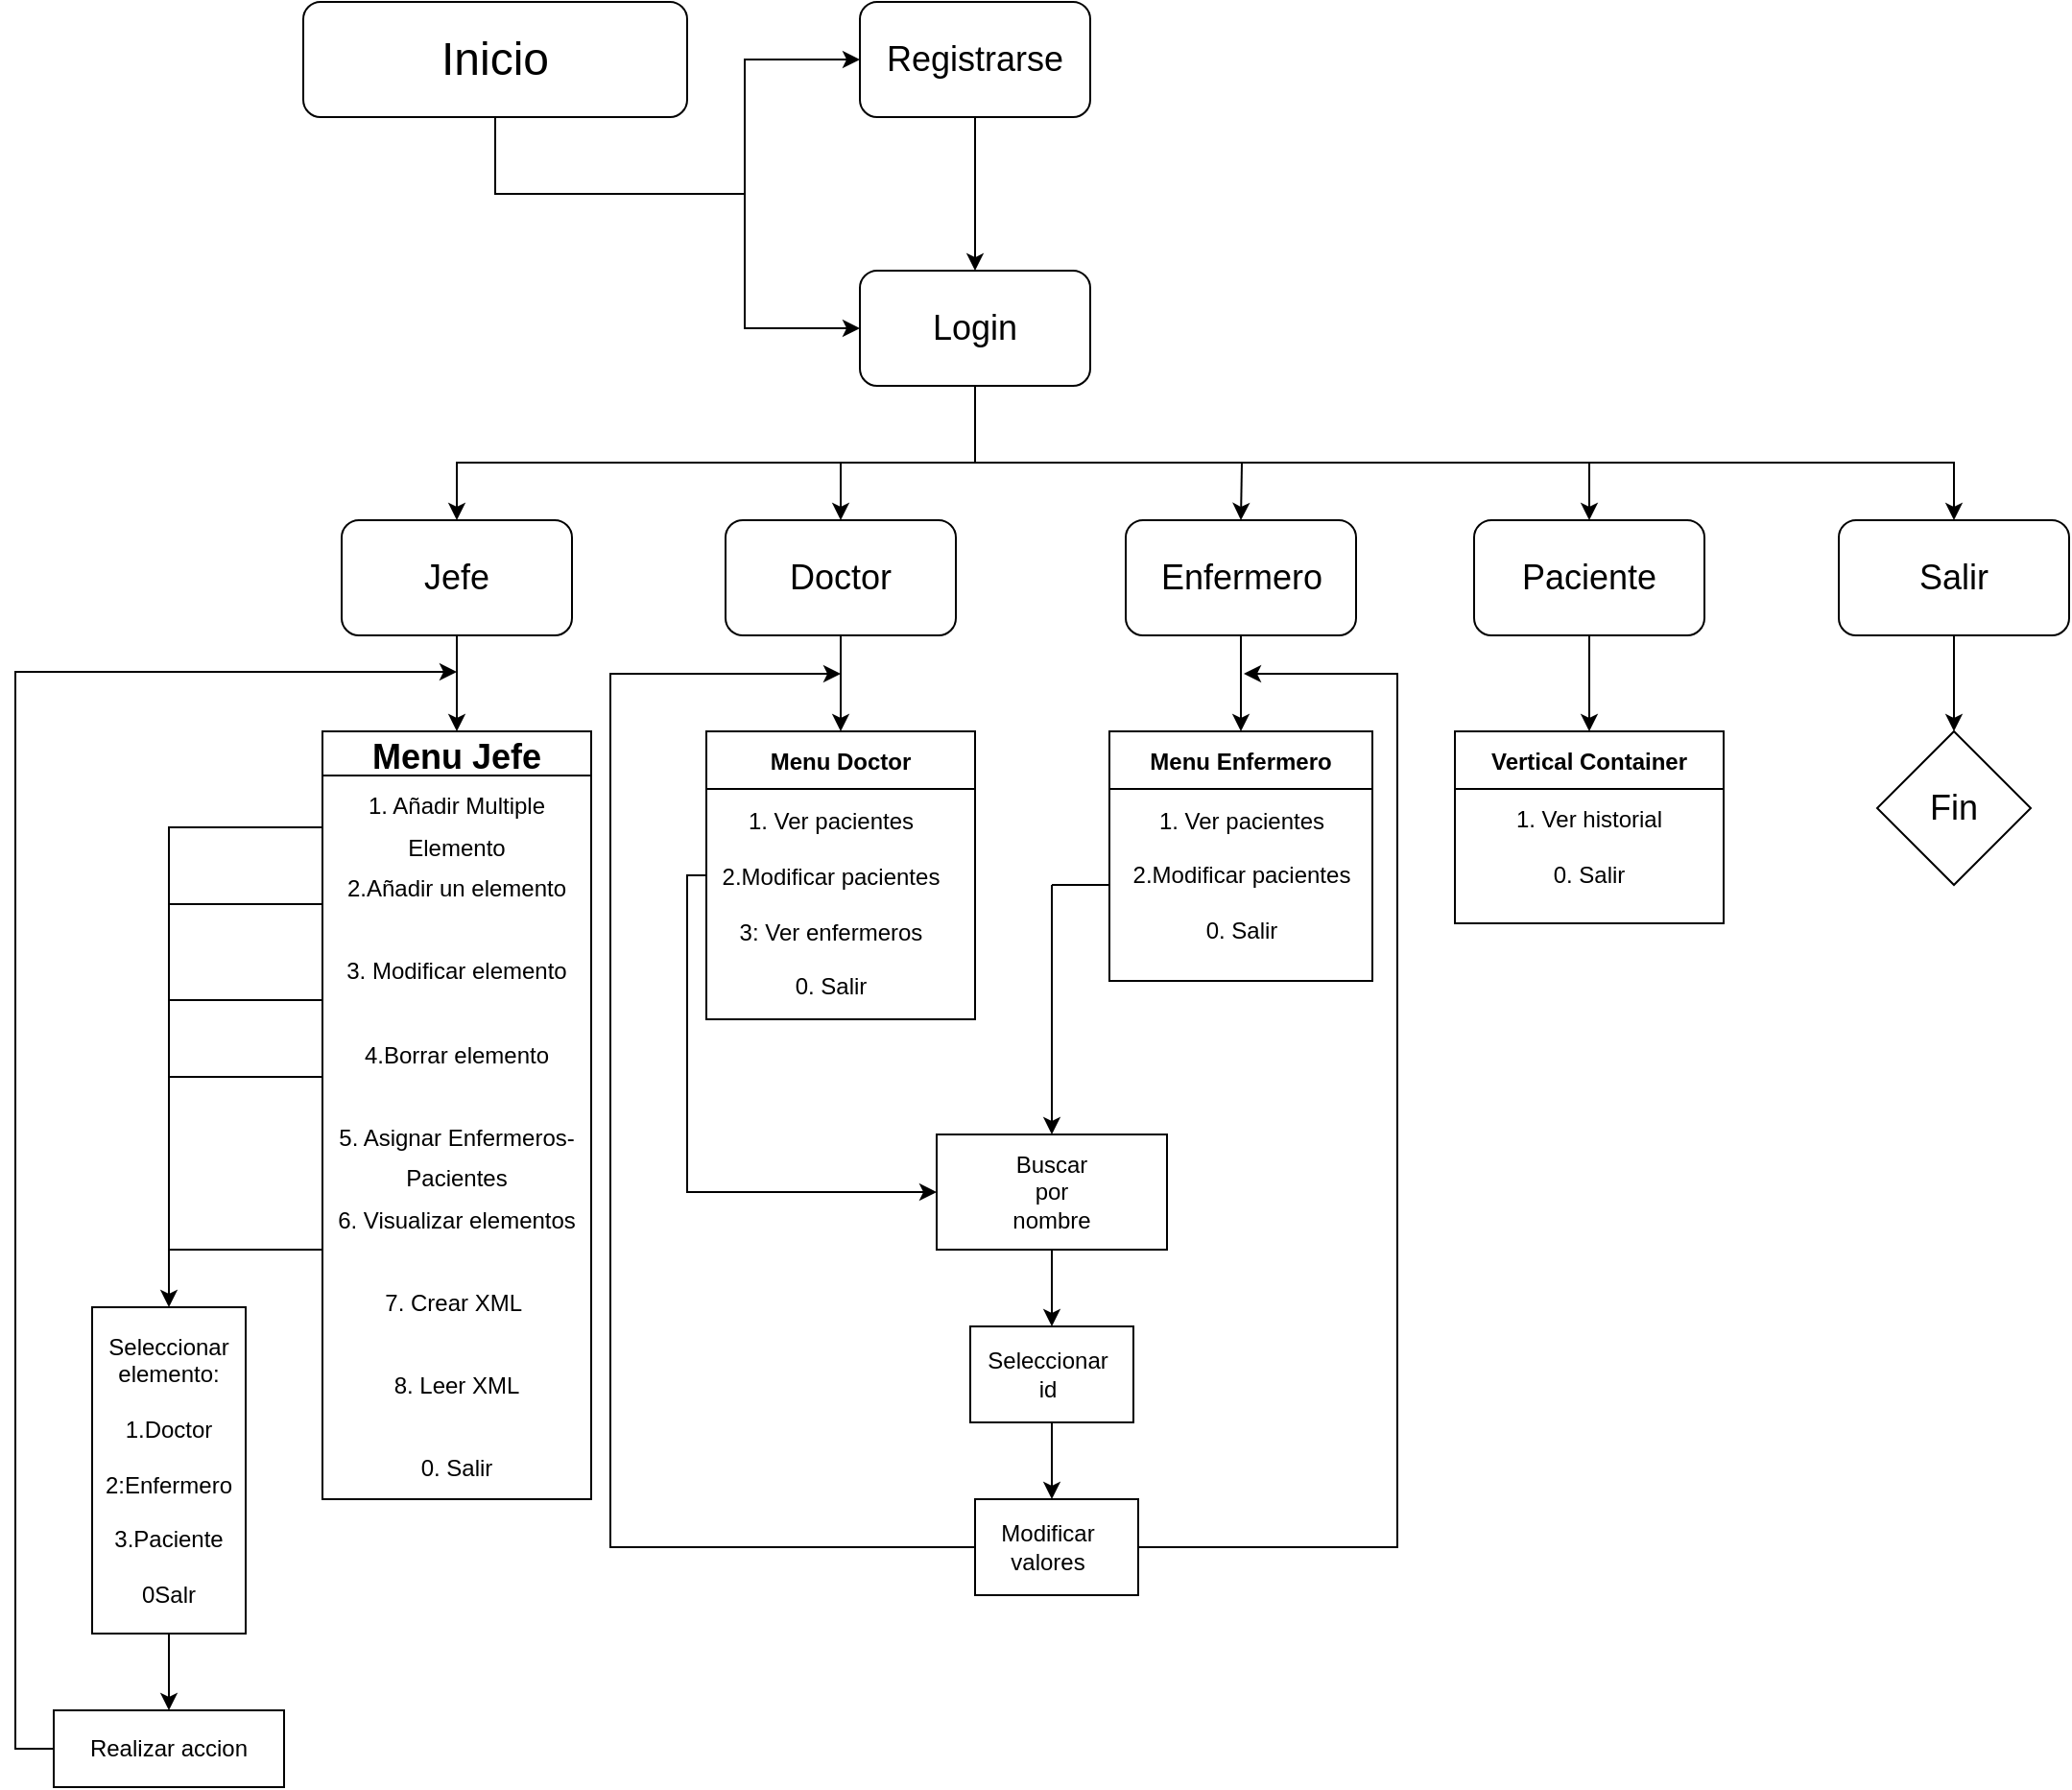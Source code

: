 <mxfile compressed="true" version="16.5.1" type="device"><diagram id="cNf9Y46AoSaL_wzR61jN" name="Página-1"><mxGraphModel dx="1108" dy="593" grid="1" gridSize="10" guides="1" tooltips="1" connect="1" arrows="1" fold="1" page="1" pageScale="1" pageWidth="827" pageHeight="1169" math="0" shadow="0"><root><mxCell id="0"/><mxCell id="1" parent="0"/><mxCell id="agUCCHFehktwNETPoNWf-1" value="" style="rounded=1;whiteSpace=wrap;html=1;" parent="1" vertex="1"><mxGeometry x="170" y="20" width="200" height="60" as="geometry"/></mxCell><mxCell id="agUCCHFehktwNETPoNWf-2" value="" style="rounded=1;whiteSpace=wrap;html=1;" parent="1" vertex="1"><mxGeometry x="460" y="160" width="120" height="60" as="geometry"/></mxCell><mxCell id="agUCCHFehktwNETPoNWf-3" value="" style="rounded=1;whiteSpace=wrap;html=1;" parent="1" vertex="1"><mxGeometry x="460" y="20" width="120" height="60" as="geometry"/></mxCell><mxCell id="agUCCHFehktwNETPoNWf-6" value="" style="rounded=1;whiteSpace=wrap;html=1;" parent="1" vertex="1"><mxGeometry x="190" y="290" width="120" height="60" as="geometry"/></mxCell><mxCell id="agUCCHFehktwNETPoNWf-7" value="" style="rounded=1;whiteSpace=wrap;html=1;" parent="1" vertex="1"><mxGeometry x="390" y="290" width="120" height="60" as="geometry"/></mxCell><mxCell id="agUCCHFehktwNETPoNWf-8" value="" style="rounded=1;whiteSpace=wrap;html=1;" parent="1" vertex="1"><mxGeometry x="598.5" y="290" width="120" height="60" as="geometry"/></mxCell><mxCell id="agUCCHFehktwNETPoNWf-9" value="" style="rounded=1;whiteSpace=wrap;html=1;" parent="1" vertex="1"><mxGeometry x="780" y="290" width="120" height="60" as="geometry"/></mxCell><mxCell id="agUCCHFehktwNETPoNWf-10" value="&lt;font style=&quot;font-size: 24px&quot;&gt;Inicio&lt;/font&gt;" style="text;html=1;strokeColor=none;fillColor=none;align=center;verticalAlign=middle;whiteSpace=wrap;rounded=0;" parent="1" vertex="1"><mxGeometry x="220" y="27.5" width="100" height="45" as="geometry"/></mxCell><mxCell id="agUCCHFehktwNETPoNWf-11" value="&lt;font style=&quot;font-size: 18px&quot;&gt;Registrarse&lt;/font&gt;" style="text;html=1;strokeColor=none;fillColor=none;align=center;verticalAlign=middle;whiteSpace=wrap;rounded=0;" parent="1" vertex="1"><mxGeometry x="470" y="27.5" width="100" height="45" as="geometry"/></mxCell><mxCell id="agUCCHFehktwNETPoNWf-13" value="&lt;font style=&quot;font-size: 18px&quot;&gt;Login&lt;br&gt;&lt;/font&gt;" style="text;html=1;strokeColor=none;fillColor=none;align=center;verticalAlign=middle;whiteSpace=wrap;rounded=0;" parent="1" vertex="1"><mxGeometry x="470" y="167.5" width="100" height="45" as="geometry"/></mxCell><mxCell id="agUCCHFehktwNETPoNWf-14" value="&lt;font style=&quot;font-size: 18px&quot;&gt;Paciente&lt;br&gt;&lt;/font&gt;" style="text;html=1;strokeColor=none;fillColor=none;align=center;verticalAlign=middle;whiteSpace=wrap;rounded=0;" parent="1" vertex="1"><mxGeometry x="790" y="297.5" width="100" height="45" as="geometry"/></mxCell><mxCell id="agUCCHFehktwNETPoNWf-15" value="&lt;font style=&quot;font-size: 18px&quot;&gt;Enfermero&lt;br&gt;&lt;/font&gt;" style="text;html=1;strokeColor=none;fillColor=none;align=center;verticalAlign=middle;whiteSpace=wrap;rounded=0;" parent="1" vertex="1"><mxGeometry x="608.5" y="297.5" width="100" height="45" as="geometry"/></mxCell><mxCell id="agUCCHFehktwNETPoNWf-16" value="&lt;font style=&quot;font-size: 18px&quot;&gt;Doctor&lt;br&gt;&lt;/font&gt;" style="text;html=1;strokeColor=none;fillColor=none;align=center;verticalAlign=middle;whiteSpace=wrap;rounded=0;" parent="1" vertex="1"><mxGeometry x="400" y="297.5" width="100" height="45" as="geometry"/></mxCell><mxCell id="agUCCHFehktwNETPoNWf-17" value="&lt;font style=&quot;font-size: 18px&quot;&gt;Jefe&lt;br&gt;&lt;/font&gt;" style="text;html=1;strokeColor=none;fillColor=none;align=center;verticalAlign=middle;whiteSpace=wrap;rounded=0;" parent="1" vertex="1"><mxGeometry x="200" y="297.5" width="100" height="45" as="geometry"/></mxCell><mxCell id="agUCCHFehktwNETPoNWf-18" value="" style="endArrow=classic;html=1;rounded=0;fontSize=18;exitX=0.5;exitY=1;exitDx=0;exitDy=0;entryX=0;entryY=0.5;entryDx=0;entryDy=0;" parent="1" source="agUCCHFehktwNETPoNWf-1" target="agUCCHFehktwNETPoNWf-2" edge="1"><mxGeometry width="50" height="50" relative="1" as="geometry"><mxPoint x="540" y="400" as="sourcePoint"/><mxPoint x="590" y="350" as="targetPoint"/><Array as="points"><mxPoint x="270" y="120"/><mxPoint x="400" y="120"/><mxPoint x="400" y="190"/></Array></mxGeometry></mxCell><mxCell id="agUCCHFehktwNETPoNWf-19" value="" style="endArrow=classic;html=1;rounded=0;fontSize=18;entryX=0;entryY=0.5;entryDx=0;entryDy=0;" parent="1" target="agUCCHFehktwNETPoNWf-3" edge="1"><mxGeometry width="50" height="50" relative="1" as="geometry"><mxPoint x="400" y="120" as="sourcePoint"/><mxPoint x="590" y="350" as="targetPoint"/><Array as="points"><mxPoint x="400" y="50"/></Array></mxGeometry></mxCell><mxCell id="agUCCHFehktwNETPoNWf-20" value="" style="endArrow=classic;html=1;rounded=0;fontSize=18;entryX=0.5;entryY=0;entryDx=0;entryDy=0;" parent="1" target="agUCCHFehktwNETPoNWf-2" edge="1"><mxGeometry width="50" height="50" relative="1" as="geometry"><mxPoint x="530" y="80" as="sourcePoint"/><mxPoint x="590" y="350" as="targetPoint"/><Array as="points"><mxPoint x="520" y="80"/><mxPoint x="520" y="130"/></Array></mxGeometry></mxCell><mxCell id="agUCCHFehktwNETPoNWf-21" value="" style="endArrow=none;html=1;rounded=0;fontSize=18;entryX=0.5;entryY=1;entryDx=0;entryDy=0;" parent="1" target="agUCCHFehktwNETPoNWf-2" edge="1"><mxGeometry width="50" height="50" relative="1" as="geometry"><mxPoint x="520" y="260" as="sourcePoint"/><mxPoint x="590" y="270" as="targetPoint"/></mxGeometry></mxCell><mxCell id="agUCCHFehktwNETPoNWf-22" value="" style="endArrow=classic;html=1;rounded=0;fontSize=18;entryX=0.5;entryY=0;entryDx=0;entryDy=0;" parent="1" target="agUCCHFehktwNETPoNWf-9" edge="1"><mxGeometry width="50" height="50" relative="1" as="geometry"><mxPoint x="530" y="260" as="sourcePoint"/><mxPoint x="700" y="270" as="targetPoint"/><Array as="points"><mxPoint x="770" y="260"/><mxPoint x="840" y="260"/></Array></mxGeometry></mxCell><mxCell id="agUCCHFehktwNETPoNWf-23" value="" style="endArrow=classic;html=1;rounded=0;fontSize=18;entryX=0.5;entryY=0;entryDx=0;entryDy=0;" parent="1" target="agUCCHFehktwNETPoNWf-8" edge="1"><mxGeometry width="50" height="50" relative="1" as="geometry"><mxPoint x="659" y="260" as="sourcePoint"/><mxPoint x="700" y="270" as="targetPoint"/></mxGeometry></mxCell><mxCell id="agUCCHFehktwNETPoNWf-24" value="" style="endArrow=classic;html=1;rounded=0;fontSize=18;entryX=0.5;entryY=0;entryDx=0;entryDy=0;" parent="1" target="agUCCHFehktwNETPoNWf-6" edge="1"><mxGeometry width="50" height="50" relative="1" as="geometry"><mxPoint x="530" y="260" as="sourcePoint"/><mxPoint x="700" y="270" as="targetPoint"/><Array as="points"><mxPoint x="290" y="260"/><mxPoint x="250" y="260"/></Array></mxGeometry></mxCell><mxCell id="agUCCHFehktwNETPoNWf-25" value="" style="endArrow=classic;html=1;rounded=0;fontSize=18;" parent="1" edge="1"><mxGeometry width="50" height="50" relative="1" as="geometry"><mxPoint x="450" y="260" as="sourcePoint"/><mxPoint x="450" y="290" as="targetPoint"/></mxGeometry></mxCell><mxCell id="agUCCHFehktwNETPoNWf-26" value="Menu Jefe" style="swimlane;fontSize=18;" parent="1" vertex="1"><mxGeometry x="180" y="400" width="140" height="400" as="geometry"><mxRectangle x="110" y="400" width="120" height="30" as="alternateBounds"/></mxGeometry></mxCell><mxCell id="agUCCHFehktwNETPoNWf-27" value="&lt;font style=&quot;font-size: 12px&quot;&gt;1. Añadir Multiple Elemento&lt;br&gt;2.Añadir un elemento&lt;br&gt;&lt;br&gt;3. Modificar elemento&lt;br&gt;&lt;br&gt;4.Borrar elemento&lt;br&gt;&lt;br&gt;5. Asignar Enfermeros-Pacientes&lt;br&gt;6. Visualizar elementos&lt;br&gt;&lt;br&gt;7. Crear XML&amp;nbsp;&lt;br&gt;&lt;br&gt;8. Leer XML&lt;br&gt;&lt;br&gt;0. Salir&lt;br&gt;&lt;/font&gt;" style="text;html=1;strokeColor=none;fillColor=none;align=center;verticalAlign=middle;whiteSpace=wrap;rounded=0;fontSize=18;" parent="agUCCHFehktwNETPoNWf-26" vertex="1"><mxGeometry y="190" width="140" height="40" as="geometry"/></mxCell><mxCell id="agUCCHFehktwNETPoNWf-28" value="" style="endArrow=classic;html=1;rounded=0;fontSize=12;entryX=0.5;entryY=0;entryDx=0;entryDy=0;exitX=0.5;exitY=1;exitDx=0;exitDy=0;" parent="1" source="agUCCHFehktwNETPoNWf-6" target="agUCCHFehktwNETPoNWf-26" edge="1"><mxGeometry width="50" height="50" relative="1" as="geometry"><mxPoint x="610" y="290" as="sourcePoint"/><mxPoint x="660" y="240" as="targetPoint"/></mxGeometry></mxCell><mxCell id="agUCCHFehktwNETPoNWf-30" value="Menu Doctor" style="swimlane;fontSize=12;startSize=30;" parent="1" vertex="1"><mxGeometry x="380" y="400" width="140" height="150" as="geometry"><mxRectangle x="273" y="400" width="110" height="30" as="alternateBounds"/></mxGeometry></mxCell><mxCell id="agUCCHFehktwNETPoNWf-33" value="1. Ver pacientes&lt;br&gt;&lt;br&gt;2.Modificar pacientes&lt;br&gt;&lt;br&gt;3: Ver enfermeros&lt;br&gt;&lt;br&gt;0. Salir" style="text;html=1;strokeColor=none;fillColor=none;align=center;verticalAlign=middle;whiteSpace=wrap;rounded=0;fontSize=12;" parent="agUCCHFehktwNETPoNWf-30" vertex="1"><mxGeometry y="60" width="130" height="60" as="geometry"/></mxCell><mxCell id="agUCCHFehktwNETPoNWf-31" value="Menu Enfermero" style="swimlane;fontSize=12;startSize=30;" parent="1" vertex="1"><mxGeometry x="590" y="400" width="137" height="130" as="geometry"><mxRectangle x="431.5" y="400" width="130" height="30" as="alternateBounds"/></mxGeometry></mxCell><mxCell id="Hq3Njd8KIGeYXAi2-SVp-2" value="1. Ver pacientes&lt;br&gt;&lt;br&gt;2.Modificar pacientes&lt;br&gt;&lt;br&gt;0. Salir" style="text;html=1;strokeColor=none;fillColor=none;align=center;verticalAlign=middle;whiteSpace=wrap;rounded=0;fontSize=12;" parent="agUCCHFehktwNETPoNWf-31" vertex="1"><mxGeometry x="3.5" y="45" width="130" height="60" as="geometry"/></mxCell><mxCell id="agUCCHFehktwNETPoNWf-32" value="Vertical Container" style="swimlane;fontSize=12;startSize=30;" parent="1" vertex="1"><mxGeometry x="770" y="400" width="140" height="100" as="geometry"/></mxCell><mxCell id="Hq3Njd8KIGeYXAi2-SVp-3" value="1. Ver historial&lt;br&gt;&lt;br&gt;0. Salir" style="text;html=1;strokeColor=none;fillColor=none;align=center;verticalAlign=middle;whiteSpace=wrap;rounded=0;" parent="agUCCHFehktwNETPoNWf-32" vertex="1"><mxGeometry x="25" y="45" width="90" height="30" as="geometry"/></mxCell><mxCell id="agUCCHFehktwNETPoNWf-34" value="" style="endArrow=classic;html=1;rounded=0;fontSize=12;exitX=0.5;exitY=1;exitDx=0;exitDy=0;entryX=0.5;entryY=0;entryDx=0;entryDy=0;" parent="1" source="agUCCHFehktwNETPoNWf-8" target="agUCCHFehktwNETPoNWf-31" edge="1"><mxGeometry width="50" height="50" relative="1" as="geometry"><mxPoint x="698.5" y="390" as="sourcePoint"/><mxPoint x="748.5" y="340" as="targetPoint"/></mxGeometry></mxCell><mxCell id="agUCCHFehktwNETPoNWf-35" value="" style="endArrow=classic;html=1;rounded=0;fontSize=12;exitX=0.5;exitY=1;exitDx=0;exitDy=0;entryX=0.5;entryY=0;entryDx=0;entryDy=0;" parent="1" source="agUCCHFehktwNETPoNWf-7" target="agUCCHFehktwNETPoNWf-30" edge="1"><mxGeometry width="50" height="50" relative="1" as="geometry"><mxPoint x="650" y="390" as="sourcePoint"/><mxPoint x="700" y="340" as="targetPoint"/></mxGeometry></mxCell><mxCell id="agUCCHFehktwNETPoNWf-36" value="" style="endArrow=classic;html=1;rounded=0;fontSize=12;exitX=0.5;exitY=1;exitDx=0;exitDy=0;entryX=0.5;entryY=0;entryDx=0;entryDy=0;" parent="1" source="agUCCHFehktwNETPoNWf-9" target="agUCCHFehktwNETPoNWf-32" edge="1"><mxGeometry width="50" height="50" relative="1" as="geometry"><mxPoint x="720" y="390" as="sourcePoint"/><mxPoint x="770" y="340" as="targetPoint"/></mxGeometry></mxCell><mxCell id="Hq3Njd8KIGeYXAi2-SVp-5" value="" style="endArrow=classic;html=1;rounded=0;" parent="1" target="Hq3Njd8KIGeYXAi2-SVp-13" edge="1"><mxGeometry width="50" height="50" relative="1" as="geometry"><mxPoint x="180" y="450" as="sourcePoint"/><mxPoint x="100" y="730" as="targetPoint"/><Array as="points"><mxPoint x="100" y="450"/></Array></mxGeometry></mxCell><mxCell id="Hq3Njd8KIGeYXAi2-SVp-6" value="" style="endArrow=none;html=1;rounded=0;" parent="1" edge="1"><mxGeometry width="50" height="50" relative="1" as="geometry"><mxPoint x="100" y="490" as="sourcePoint"/><mxPoint x="180" y="490" as="targetPoint"/></mxGeometry></mxCell><mxCell id="Hq3Njd8KIGeYXAi2-SVp-8" value="" style="endArrow=none;html=1;rounded=0;" parent="1" edge="1"><mxGeometry width="50" height="50" relative="1" as="geometry"><mxPoint x="100" y="580" as="sourcePoint"/><mxPoint x="180" y="580" as="targetPoint"/></mxGeometry></mxCell><mxCell id="Hq3Njd8KIGeYXAi2-SVp-10" value="" style="endArrow=none;html=1;rounded=0;" parent="1" edge="1"><mxGeometry width="50" height="50" relative="1" as="geometry"><mxPoint x="100" y="670" as="sourcePoint"/><mxPoint x="180" y="670" as="targetPoint"/></mxGeometry></mxCell><mxCell id="Hq3Njd8KIGeYXAi2-SVp-11" value="" style="endArrow=none;html=1;rounded=0;" parent="1" edge="1"><mxGeometry width="50" height="50" relative="1" as="geometry"><mxPoint x="100" y="540" as="sourcePoint"/><mxPoint x="180" y="540" as="targetPoint"/></mxGeometry></mxCell><mxCell id="Hq3Njd8KIGeYXAi2-SVp-13" value="" style="rounded=0;whiteSpace=wrap;html=1;" parent="1" vertex="1"><mxGeometry x="60" y="700" width="80" height="170" as="geometry"/></mxCell><mxCell id="Hq3Njd8KIGeYXAi2-SVp-14" value="Seleccionar&lt;br&gt;elemento:&lt;br&gt;&lt;br&gt;1.Doctor&lt;br&gt;&lt;br&gt;2:Enfermero&lt;br&gt;&lt;br&gt;3.Paciente&lt;br&gt;&lt;br&gt;0Salr" style="text;html=1;strokeColor=none;fillColor=none;align=center;verticalAlign=middle;whiteSpace=wrap;rounded=0;" parent="1" vertex="1"><mxGeometry x="70" y="755" width="60" height="60" as="geometry"/></mxCell><mxCell id="Hq3Njd8KIGeYXAi2-SVp-18" value="" style="endArrow=classic;html=1;rounded=0;" parent="1" target="Hq3Njd8KIGeYXAi2-SVp-19" edge="1"><mxGeometry width="50" height="50" relative="1" as="geometry"><mxPoint x="560" y="480" as="sourcePoint"/><mxPoint x="560" y="640" as="targetPoint"/></mxGeometry></mxCell><mxCell id="Hq3Njd8KIGeYXAi2-SVp-19" value="" style="rounded=0;whiteSpace=wrap;html=1;" parent="1" vertex="1"><mxGeometry x="500" y="610" width="120" height="60" as="geometry"/></mxCell><mxCell id="Hq3Njd8KIGeYXAi2-SVp-20" value="Buscar por nombre" style="text;html=1;strokeColor=none;fillColor=none;align=center;verticalAlign=middle;whiteSpace=wrap;rounded=0;" parent="1" vertex="1"><mxGeometry x="530" y="625" width="60" height="30" as="geometry"/></mxCell><mxCell id="Hq3Njd8KIGeYXAi2-SVp-21" value="" style="rounded=0;whiteSpace=wrap;html=1;" parent="1" vertex="1"><mxGeometry x="517.5" y="710" width="85" height="50" as="geometry"/></mxCell><mxCell id="Hq3Njd8KIGeYXAi2-SVp-22" value="Seleccionar id" style="text;html=1;strokeColor=none;fillColor=none;align=center;verticalAlign=middle;whiteSpace=wrap;rounded=0;" parent="1" vertex="1"><mxGeometry x="527.5" y="720" width="60" height="30" as="geometry"/></mxCell><mxCell id="Hq3Njd8KIGeYXAi2-SVp-24" value="" style="endArrow=classic;html=1;rounded=0;exitX=0.5;exitY=1;exitDx=0;exitDy=0;entryX=0.5;entryY=0;entryDx=0;entryDy=0;" parent="1" source="Hq3Njd8KIGeYXAi2-SVp-19" target="Hq3Njd8KIGeYXAi2-SVp-21" edge="1"><mxGeometry width="50" height="50" relative="1" as="geometry"><mxPoint x="390" y="570" as="sourcePoint"/><mxPoint x="440" y="520" as="targetPoint"/></mxGeometry></mxCell><mxCell id="Hq3Njd8KIGeYXAi2-SVp-25" value="" style="rounded=0;whiteSpace=wrap;html=1;" parent="1" vertex="1"><mxGeometry x="520" y="800" width="85" height="50" as="geometry"/></mxCell><mxCell id="Hq3Njd8KIGeYXAi2-SVp-26" value="Modificar valores" style="text;html=1;strokeColor=none;fillColor=none;align=center;verticalAlign=middle;whiteSpace=wrap;rounded=0;" parent="1" vertex="1"><mxGeometry x="527.5" y="810" width="60" height="30" as="geometry"/></mxCell><mxCell id="Hq3Njd8KIGeYXAi2-SVp-27" value="" style="endArrow=classic;html=1;rounded=0;exitX=0.5;exitY=1;exitDx=0;exitDy=0;" parent="1" source="Hq3Njd8KIGeYXAi2-SVp-21" edge="1"><mxGeometry width="50" height="50" relative="1" as="geometry"><mxPoint x="390" y="660" as="sourcePoint"/><mxPoint x="560" y="800" as="targetPoint"/></mxGeometry></mxCell><mxCell id="Hq3Njd8KIGeYXAi2-SVp-28" value="" style="endArrow=classic;html=1;rounded=0;exitX=0;exitY=0.5;exitDx=0;exitDy=0;" parent="1" source="Hq3Njd8KIGeYXAi2-SVp-25" edge="1"><mxGeometry width="50" height="50" relative="1" as="geometry"><mxPoint x="390" y="660" as="sourcePoint"/><mxPoint x="450" y="370" as="targetPoint"/><Array as="points"><mxPoint x="330" y="825"/><mxPoint x="330" y="370"/><mxPoint x="370" y="370"/></Array></mxGeometry></mxCell><mxCell id="Hq3Njd8KIGeYXAi2-SVp-29" value="" style="endArrow=classic;html=1;rounded=0;exitX=1;exitY=0.5;exitDx=0;exitDy=0;" parent="1" source="Hq3Njd8KIGeYXAi2-SVp-25" edge="1"><mxGeometry width="50" height="50" relative="1" as="geometry"><mxPoint x="390" y="660" as="sourcePoint"/><mxPoint x="660" y="370" as="targetPoint"/><Array as="points"><mxPoint x="740" y="825"/><mxPoint x="740" y="370"/></Array></mxGeometry></mxCell><mxCell id="Hq3Njd8KIGeYXAi2-SVp-30" value="" style="rounded=0;whiteSpace=wrap;html=1;" parent="1" vertex="1"><mxGeometry x="40" y="910" width="120" height="40" as="geometry"/></mxCell><mxCell id="Hq3Njd8KIGeYXAi2-SVp-31" value="Realizar accion" style="text;html=1;strokeColor=none;fillColor=none;align=center;verticalAlign=middle;whiteSpace=wrap;rounded=0;" parent="1" vertex="1"><mxGeometry x="55" y="915" width="90" height="30" as="geometry"/></mxCell><mxCell id="Hq3Njd8KIGeYXAi2-SVp-32" value="" style="endArrow=classic;html=1;rounded=0;exitX=0.5;exitY=1;exitDx=0;exitDy=0;entryX=0.5;entryY=0;entryDx=0;entryDy=0;" parent="1" source="Hq3Njd8KIGeYXAi2-SVp-13" target="Hq3Njd8KIGeYXAi2-SVp-30" edge="1"><mxGeometry width="50" height="50" relative="1" as="geometry"><mxPoint x="390" y="850" as="sourcePoint"/><mxPoint x="440" y="800" as="targetPoint"/></mxGeometry></mxCell><mxCell id="Hq3Njd8KIGeYXAi2-SVp-33" value="" style="endArrow=classic;html=1;rounded=0;exitX=0;exitY=0.5;exitDx=0;exitDy=0;" parent="1" source="Hq3Njd8KIGeYXAi2-SVp-30" edge="1"><mxGeometry width="50" height="50" relative="1" as="geometry"><mxPoint x="390" y="850" as="sourcePoint"/><mxPoint x="250" y="369" as="targetPoint"/><Array as="points"><mxPoint x="20" y="930"/><mxPoint x="20" y="369"/></Array></mxGeometry></mxCell><mxCell id="Hq3Njd8KIGeYXAi2-SVp-35" value="" style="endArrow=none;html=1;rounded=0;" parent="1" edge="1"><mxGeometry width="50" height="50" relative="1" as="geometry"><mxPoint x="560" y="480" as="sourcePoint"/><mxPoint x="590" y="480" as="targetPoint"/></mxGeometry></mxCell><mxCell id="Hq3Njd8KIGeYXAi2-SVp-36" value="" style="endArrow=classic;html=1;rounded=0;exitX=0;exitY=0.25;exitDx=0;exitDy=0;entryX=0;entryY=0.5;entryDx=0;entryDy=0;" parent="1" source="agUCCHFehktwNETPoNWf-33" target="Hq3Njd8KIGeYXAi2-SVp-19" edge="1"><mxGeometry width="50" height="50" relative="1" as="geometry"><mxPoint x="470" y="570" as="sourcePoint"/><mxPoint x="520" y="520" as="targetPoint"/><Array as="points"><mxPoint x="370" y="475"/><mxPoint x="370" y="640"/></Array></mxGeometry></mxCell><mxCell id="Hq3Njd8KIGeYXAi2-SVp-37" value="" style="rounded=1;whiteSpace=wrap;html=1;" parent="1" vertex="1"><mxGeometry x="970" y="290" width="120" height="60" as="geometry"/></mxCell><mxCell id="Hq3Njd8KIGeYXAi2-SVp-38" value="&lt;font style=&quot;font-size: 18px&quot;&gt;Salir&lt;/font&gt;" style="text;html=1;strokeColor=none;fillColor=none;align=center;verticalAlign=middle;whiteSpace=wrap;rounded=0;" parent="1" vertex="1"><mxGeometry x="1000" y="305" width="60" height="30" as="geometry"/></mxCell><mxCell id="Hq3Njd8KIGeYXAi2-SVp-39" value="" style="endArrow=classic;html=1;rounded=0;fontSize=18;entryX=0.5;entryY=0;entryDx=0;entryDy=0;" parent="1" target="Hq3Njd8KIGeYXAi2-SVp-37" edge="1"><mxGeometry width="50" height="50" relative="1" as="geometry"><mxPoint x="840" y="260" as="sourcePoint"/><mxPoint x="470" y="240" as="targetPoint"/><Array as="points"><mxPoint x="1030" y="260"/></Array></mxGeometry></mxCell><mxCell id="Hq3Njd8KIGeYXAi2-SVp-40" value="" style="endArrow=classic;html=1;rounded=0;fontSize=18;exitX=0.5;exitY=1;exitDx=0;exitDy=0;" parent="1" source="Hq3Njd8KIGeYXAi2-SVp-37" target="Hq3Njd8KIGeYXAi2-SVp-41" edge="1"><mxGeometry width="50" height="50" relative="1" as="geometry"><mxPoint x="420" y="290" as="sourcePoint"/><mxPoint x="1030" y="410" as="targetPoint"/></mxGeometry></mxCell><mxCell id="Hq3Njd8KIGeYXAi2-SVp-41" value="" style="rhombus;whiteSpace=wrap;html=1;fontSize=18;" parent="1" vertex="1"><mxGeometry x="990" y="400" width="80" height="80" as="geometry"/></mxCell><mxCell id="Hq3Njd8KIGeYXAi2-SVp-42" value="Fin" style="text;html=1;strokeColor=none;fillColor=none;align=center;verticalAlign=middle;whiteSpace=wrap;rounded=0;fontSize=18;" parent="1" vertex="1"><mxGeometry x="1000" y="425" width="60" height="30" as="geometry"/></mxCell></root></mxGraphModel></diagram></mxfile>